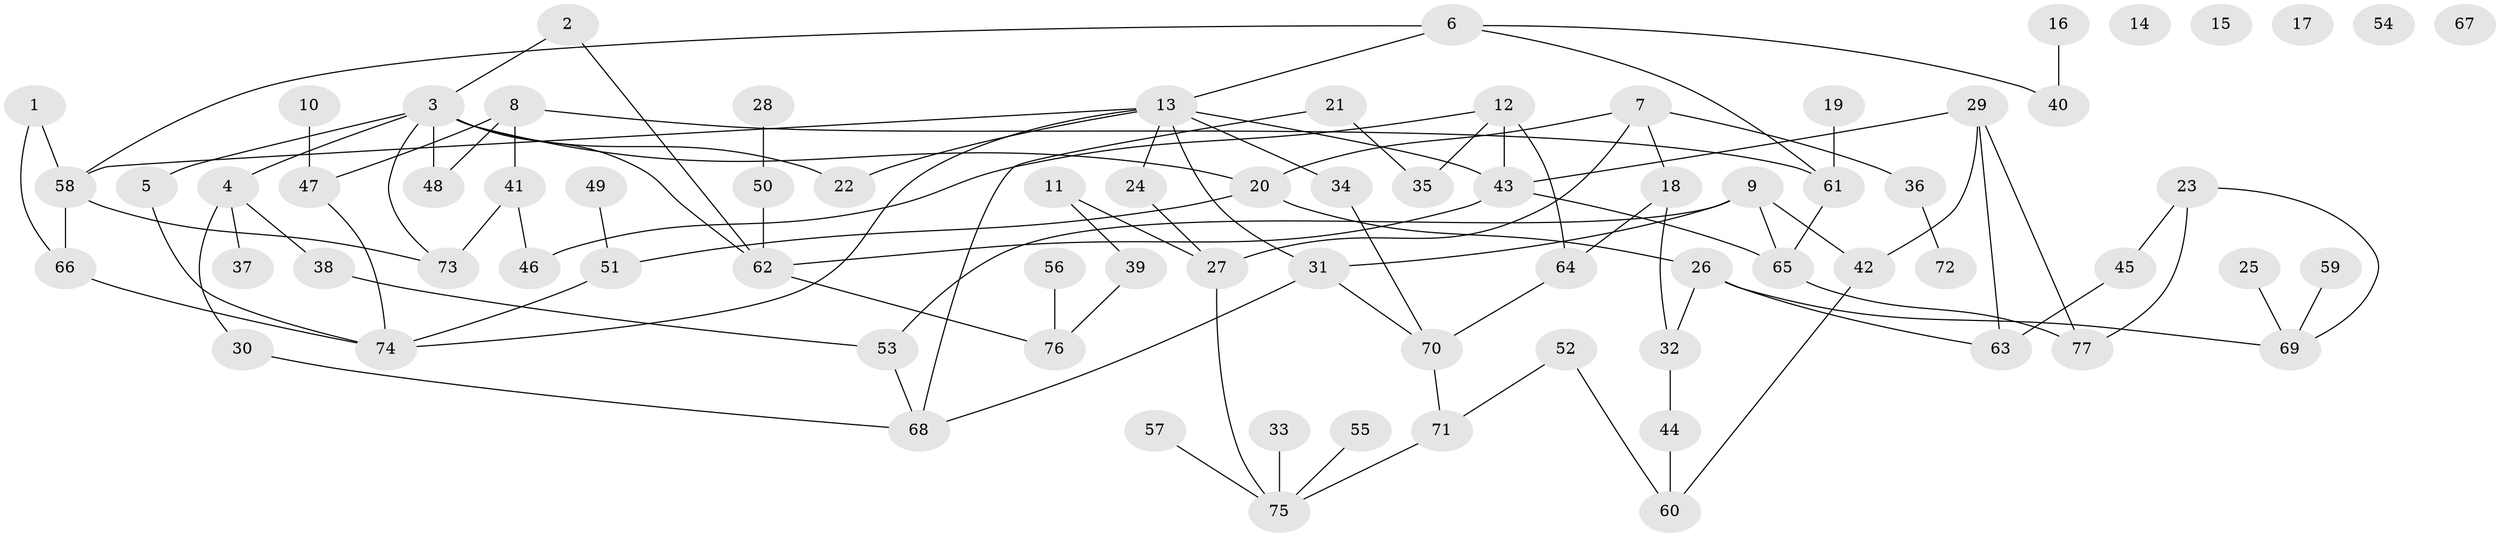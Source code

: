 // Generated by graph-tools (version 1.1) at 2025/00/03/09/25 03:00:43]
// undirected, 77 vertices, 103 edges
graph export_dot {
graph [start="1"]
  node [color=gray90,style=filled];
  1;
  2;
  3;
  4;
  5;
  6;
  7;
  8;
  9;
  10;
  11;
  12;
  13;
  14;
  15;
  16;
  17;
  18;
  19;
  20;
  21;
  22;
  23;
  24;
  25;
  26;
  27;
  28;
  29;
  30;
  31;
  32;
  33;
  34;
  35;
  36;
  37;
  38;
  39;
  40;
  41;
  42;
  43;
  44;
  45;
  46;
  47;
  48;
  49;
  50;
  51;
  52;
  53;
  54;
  55;
  56;
  57;
  58;
  59;
  60;
  61;
  62;
  63;
  64;
  65;
  66;
  67;
  68;
  69;
  70;
  71;
  72;
  73;
  74;
  75;
  76;
  77;
  1 -- 58;
  1 -- 66;
  2 -- 3;
  2 -- 62;
  3 -- 4;
  3 -- 5;
  3 -- 20;
  3 -- 22;
  3 -- 48;
  3 -- 62;
  3 -- 73;
  4 -- 30;
  4 -- 37;
  4 -- 38;
  5 -- 74;
  6 -- 13;
  6 -- 40;
  6 -- 58;
  6 -- 61;
  7 -- 18;
  7 -- 20;
  7 -- 27;
  7 -- 36;
  8 -- 41;
  8 -- 47;
  8 -- 48;
  8 -- 61;
  9 -- 31;
  9 -- 42;
  9 -- 53;
  9 -- 65;
  10 -- 47;
  11 -- 27;
  11 -- 39;
  12 -- 35;
  12 -- 43;
  12 -- 46;
  12 -- 64;
  13 -- 22;
  13 -- 24;
  13 -- 31;
  13 -- 34;
  13 -- 43;
  13 -- 58;
  13 -- 74;
  16 -- 40;
  18 -- 32;
  18 -- 64;
  19 -- 61;
  20 -- 26;
  20 -- 51;
  21 -- 35;
  21 -- 68;
  23 -- 45;
  23 -- 69;
  23 -- 77;
  24 -- 27;
  25 -- 69;
  26 -- 32;
  26 -- 63;
  26 -- 69;
  27 -- 75;
  28 -- 50;
  29 -- 42;
  29 -- 43;
  29 -- 63;
  29 -- 77;
  30 -- 68;
  31 -- 68;
  31 -- 70;
  32 -- 44;
  33 -- 75;
  34 -- 70;
  36 -- 72;
  38 -- 53;
  39 -- 76;
  41 -- 46;
  41 -- 73;
  42 -- 60;
  43 -- 62;
  43 -- 65;
  44 -- 60;
  45 -- 63;
  47 -- 74;
  49 -- 51;
  50 -- 62;
  51 -- 74;
  52 -- 60;
  52 -- 71;
  53 -- 68;
  55 -- 75;
  56 -- 76;
  57 -- 75;
  58 -- 66;
  58 -- 73;
  59 -- 69;
  61 -- 65;
  62 -- 76;
  64 -- 70;
  65 -- 77;
  66 -- 74;
  70 -- 71;
  71 -- 75;
}

